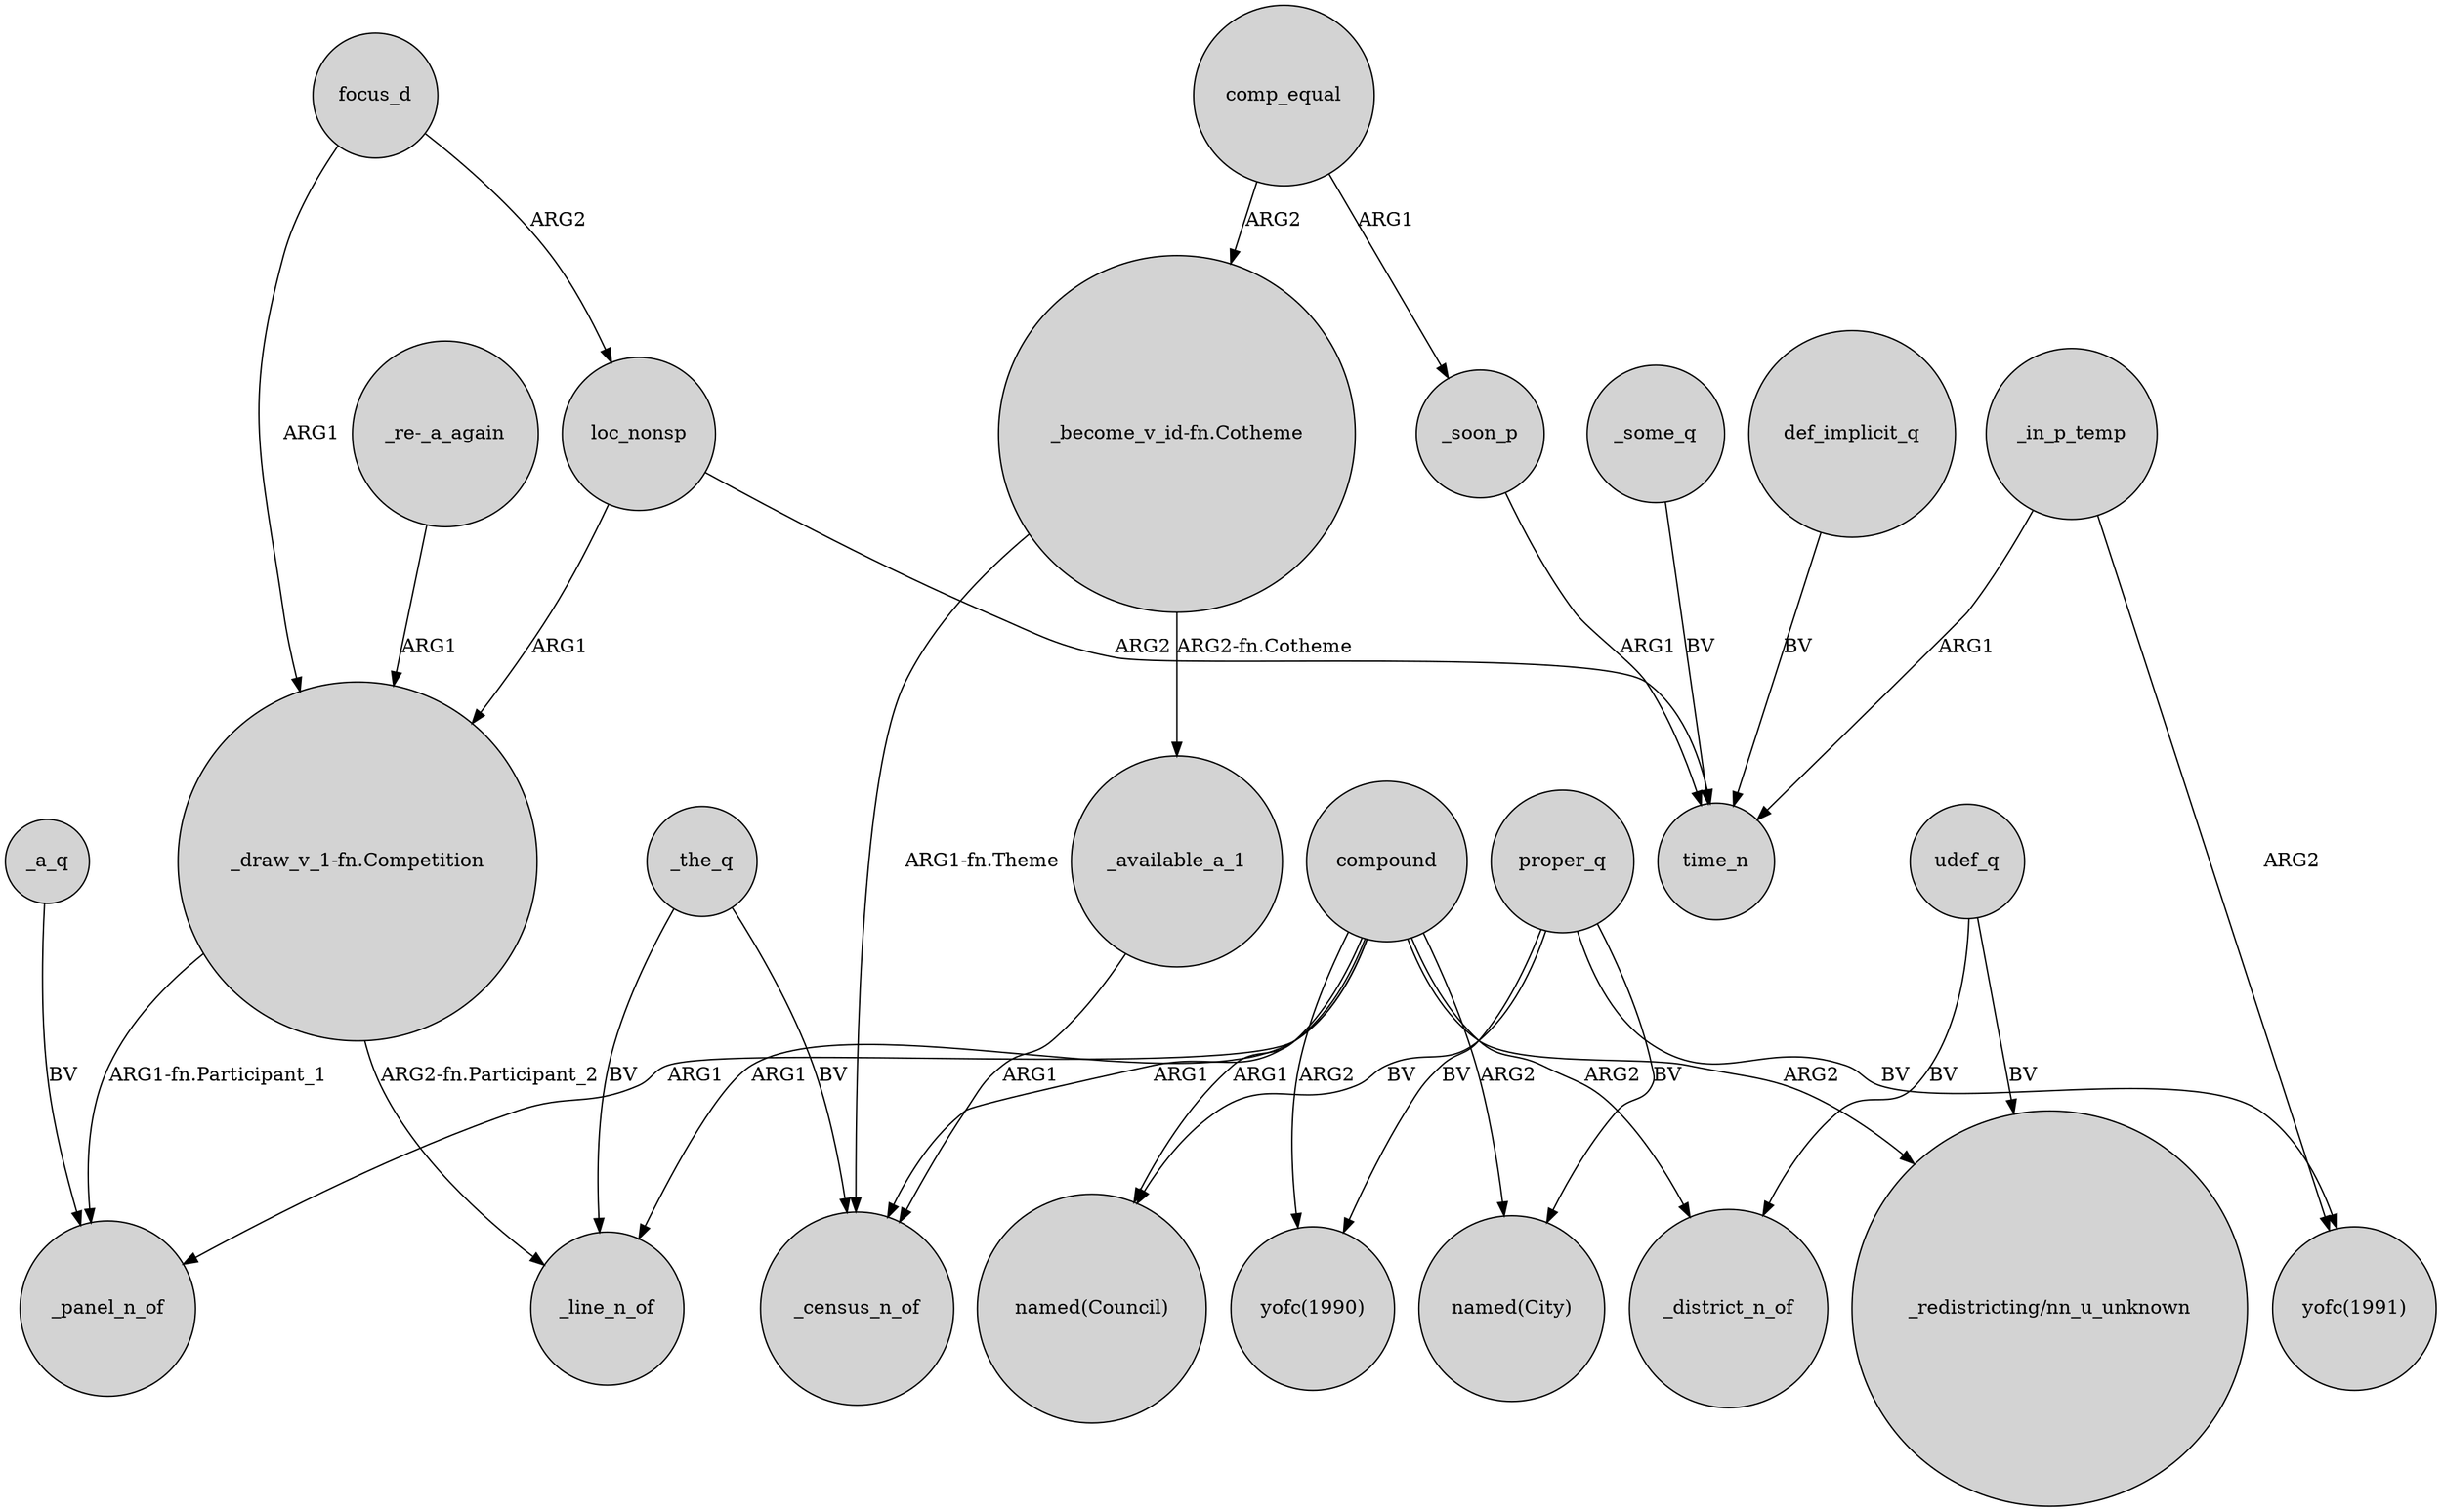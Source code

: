 digraph {
	node [shape=circle style=filled]
	"_draw_v_1-fn.Competition" -> _panel_n_of [label="ARG1-fn.Participant_1"]
	_available_a_1 -> _census_n_of [label=ARG1]
	_a_q -> _panel_n_of [label=BV]
	"_become_v_id-fn.Cotheme" -> _census_n_of [label="ARG1-fn.Theme"]
	_the_q -> _line_n_of [label=BV]
	compound -> "named(City)" [label=ARG2]
	proper_q -> "named(Council)" [label=BV]
	_in_p_temp -> "yofc(1991)" [label=ARG2]
	compound -> "yofc(1990)" [label=ARG2]
	comp_equal -> _soon_p [label=ARG1]
	focus_d -> loc_nonsp [label=ARG2]
	compound -> _district_n_of [label=ARG2]
	compound -> _line_n_of [label=ARG1]
	_the_q -> _census_n_of [label=BV]
	_soon_p -> time_n [label=ARG1]
	comp_equal -> "_become_v_id-fn.Cotheme" [label=ARG2]
	_some_q -> time_n [label=BV]
	"_become_v_id-fn.Cotheme" -> _available_a_1 [label="ARG2-fn.Cotheme"]
	udef_q -> "_redistricting/nn_u_unknown" [label=BV]
	proper_q -> "yofc(1991)" [label=BV]
	_in_p_temp -> time_n [label=ARG1]
	proper_q -> "yofc(1990)" [label=BV]
	proper_q -> "named(City)" [label=BV]
	compound -> "named(Council)" [label=ARG1]
	compound -> _census_n_of [label=ARG1]
	focus_d -> "_draw_v_1-fn.Competition" [label=ARG1]
	compound -> "_redistricting/nn_u_unknown" [label=ARG2]
	loc_nonsp -> time_n [label=ARG2]
	compound -> _panel_n_of [label=ARG1]
	udef_q -> _district_n_of [label=BV]
	"_draw_v_1-fn.Competition" -> _line_n_of [label="ARG2-fn.Participant_2"]
	"_re-_a_again" -> "_draw_v_1-fn.Competition" [label=ARG1]
	def_implicit_q -> time_n [label=BV]
	loc_nonsp -> "_draw_v_1-fn.Competition" [label=ARG1]
}
